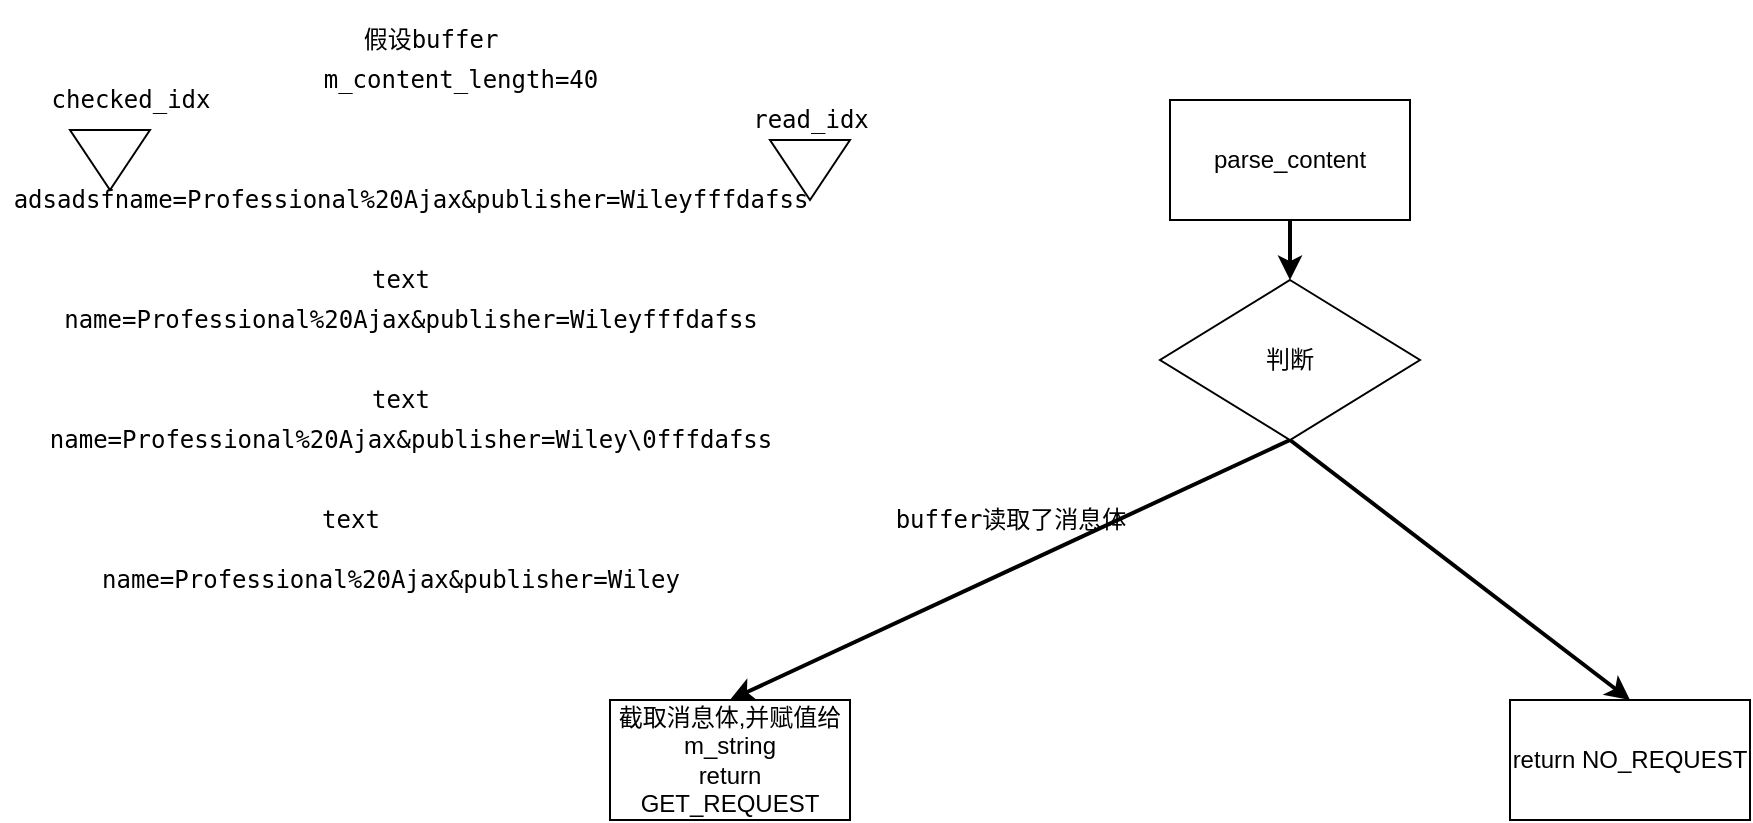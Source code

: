 <mxfile>
    <diagram id="82_vwELPYZC7ZZ-vPxFZ" name="第 1 页">
        <mxGraphModel dx="1801" dy="358" grid="1" gridSize="10" guides="1" tooltips="1" connect="1" arrows="1" fold="1" page="1" pageScale="1" pageWidth="1200" pageHeight="1920" background="#FFFFFF" math="0" shadow="0">
            <root>
                <mxCell id="0"/>
                <mxCell id="1" parent="0"/>
                <mxCell id="25" style="edgeStyle=none;html=1;exitX=0.5;exitY=1;exitDx=0;exitDy=0;fontColor=#000000;strokeColor=#000000;strokeWidth=2;" edge="1" parent="1" source="2" target="3">
                    <mxGeometry relative="1" as="geometry"/>
                </mxCell>
                <mxCell id="2" value="parse_content" style="whiteSpace=wrap;html=1;" vertex="1" parent="1">
                    <mxGeometry x="480" y="70" width="120" height="60" as="geometry"/>
                </mxCell>
                <mxCell id="7" style="edgeStyle=none;html=1;exitX=0.5;exitY=1;exitDx=0;exitDy=0;entryX=0.5;entryY=0;entryDx=0;entryDy=0;fontColor=#000000;strokeColor=#000000;strokeWidth=2;" edge="1" parent="1" source="3" target="5">
                    <mxGeometry relative="1" as="geometry"/>
                </mxCell>
                <mxCell id="23" style="edgeStyle=none;html=1;exitX=0.5;exitY=1;exitDx=0;exitDy=0;fontColor=#000000;strokeColor=#000000;strokeWidth=2;entryX=0.5;entryY=0;entryDx=0;entryDy=0;" edge="1" parent="1" source="3" target="24">
                    <mxGeometry relative="1" as="geometry">
                        <mxPoint x="650" y="330" as="targetPoint"/>
                    </mxGeometry>
                </mxCell>
                <mxCell id="3" value="判断" style="rhombus;whiteSpace=wrap;html=1;" vertex="1" parent="1">
                    <mxGeometry x="475" y="160" width="130" height="80" as="geometry"/>
                </mxCell>
                <mxCell id="5" value="截取消息体,并赋值给m_string&lt;br&gt;return GET_REQUEST" style="whiteSpace=wrap;html=1;" vertex="1" parent="1">
                    <mxGeometry x="200" y="370" width="120" height="60" as="geometry"/>
                </mxCell>
                <mxCell id="6" value="&lt;pre&gt;&lt;span class=&quot;line&quot;&gt;buffer读取了消息体&lt;/span&gt;&lt;/pre&gt;" style="text;html=1;align=center;verticalAlign=middle;resizable=0;points=[];autosize=1;strokeColor=none;fillColor=none;fontColor=#000000;" vertex="1" parent="1">
                    <mxGeometry x="335" y="260" width="130" height="40" as="geometry"/>
                </mxCell>
                <mxCell id="8" value="&lt;pre&gt;&lt;span class=&quot;line&quot;&gt;adsadsfname=Professional%20Ajax&amp;amp;publisher=Wileyfffdafss&lt;/span&gt;&lt;/pre&gt;" style="text;html=1;align=center;verticalAlign=middle;resizable=0;points=[];autosize=1;strokeColor=none;fillColor=none;fontColor=#000000;" vertex="1" parent="1">
                    <mxGeometry x="-105" y="100" width="410" height="40" as="geometry"/>
                </mxCell>
                <mxCell id="9" value="&lt;pre&gt;假设buffer&lt;/pre&gt;" style="text;html=1;align=center;verticalAlign=middle;resizable=0;points=[];autosize=1;strokeColor=none;fillColor=none;fontColor=#000000;" vertex="1" parent="1">
                    <mxGeometry x="70" y="20" width="80" height="40" as="geometry"/>
                </mxCell>
                <mxCell id="10" value="&lt;pre&gt;m_content_length=40&lt;/pre&gt;" style="text;html=1;align=center;verticalAlign=middle;resizable=0;points=[];autosize=1;strokeColor=none;fillColor=none;fontColor=#000000;" vertex="1" parent="1">
                    <mxGeometry x="50" y="40" width="150" height="40" as="geometry"/>
                </mxCell>
                <mxCell id="11" value="" style="triangle;whiteSpace=wrap;html=1;fontColor=#000000;direction=south;" vertex="1" parent="1">
                    <mxGeometry x="-70" y="85" width="40" height="30" as="geometry"/>
                </mxCell>
                <mxCell id="12" value="&lt;pre&gt;checked_idx&lt;/pre&gt;" style="text;html=1;align=center;verticalAlign=middle;resizable=0;points=[];autosize=1;strokeColor=none;fillColor=none;fontColor=#000000;" vertex="1" parent="1">
                    <mxGeometry x="-85" y="50" width="90" height="40" as="geometry"/>
                </mxCell>
                <mxCell id="13" value="&lt;pre&gt;read_idx&lt;/pre&gt;" style="text;html=1;align=center;verticalAlign=middle;resizable=0;points=[];autosize=1;strokeColor=none;fillColor=none;fontColor=#000000;" vertex="1" parent="1">
                    <mxGeometry x="265" y="60" width="70" height="40" as="geometry"/>
                </mxCell>
                <mxCell id="14" value="" style="triangle;whiteSpace=wrap;html=1;fontColor=#000000;direction=south;" vertex="1" parent="1">
                    <mxGeometry x="280" y="90" width="40" height="30" as="geometry"/>
                </mxCell>
                <mxCell id="16" value="&lt;pre&gt;&lt;br&gt;&lt;/pre&gt;" style="text;html=1;align=center;verticalAlign=middle;resizable=0;points=[];autosize=1;strokeColor=none;fillColor=none;fontColor=#000000;" vertex="1" parent="1">
                    <mxGeometry x="85" y="190" width="20" height="40" as="geometry"/>
                </mxCell>
                <mxCell id="17" value="&lt;pre&gt;&lt;span class=&quot;line&quot;&gt;name=Professional%20Ajax&amp;amp;publisher=Wileyfffdafss&lt;/span&gt;&lt;/pre&gt;" style="text;html=1;align=center;verticalAlign=middle;resizable=0;points=[];autosize=1;strokeColor=none;fillColor=none;fontColor=#000000;" vertex="1" parent="1">
                    <mxGeometry x="-80" y="160" width="360" height="40" as="geometry"/>
                </mxCell>
                <mxCell id="18" value="&lt;pre&gt;text&lt;/pre&gt;" style="text;html=1;align=center;verticalAlign=middle;resizable=0;points=[];autosize=1;strokeColor=none;fillColor=none;fontColor=#000000;" vertex="1" parent="1">
                    <mxGeometry x="75" y="140" width="40" height="40" as="geometry"/>
                </mxCell>
                <mxCell id="19" value="&lt;pre&gt;&lt;span class=&quot;line&quot;&gt;name=Professional%20Ajax&amp;amp;publisher=Wiley\0fffdafss&lt;/span&gt;&lt;/pre&gt;" style="text;html=1;align=center;verticalAlign=middle;resizable=0;points=[];autosize=1;strokeColor=none;fillColor=none;fontColor=#000000;" vertex="1" parent="1">
                    <mxGeometry x="-90" y="220" width="380" height="40" as="geometry"/>
                </mxCell>
                <mxCell id="20" value="&lt;pre&gt;text&lt;/pre&gt;" style="text;html=1;align=center;verticalAlign=middle;resizable=0;points=[];autosize=1;strokeColor=none;fillColor=none;fontColor=#000000;" vertex="1" parent="1">
                    <mxGeometry x="75" y="200" width="40" height="40" as="geometry"/>
                </mxCell>
                <mxCell id="21" value="&lt;pre&gt;text&lt;/pre&gt;" style="text;html=1;align=center;verticalAlign=middle;resizable=0;points=[];autosize=1;strokeColor=none;fillColor=none;fontColor=#000000;" vertex="1" parent="1">
                    <mxGeometry x="50" y="260" width="40" height="40" as="geometry"/>
                </mxCell>
                <mxCell id="22" value="&lt;pre&gt;&lt;span class=&quot;line&quot;&gt;name=Professional%20Ajax&amp;amp;publisher=Wiley&lt;/span&gt;&lt;/pre&gt;" style="text;html=1;align=center;verticalAlign=middle;resizable=0;points=[];autosize=1;strokeColor=none;fillColor=none;fontColor=#000000;" vertex="1" parent="1">
                    <mxGeometry x="-60" y="290" width="300" height="40" as="geometry"/>
                </mxCell>
                <mxCell id="24" value="return NO_REQUEST" style="whiteSpace=wrap;html=1;" vertex="1" parent="1">
                    <mxGeometry x="650" y="370" width="120" height="60" as="geometry"/>
                </mxCell>
            </root>
        </mxGraphModel>
    </diagram>
</mxfile>